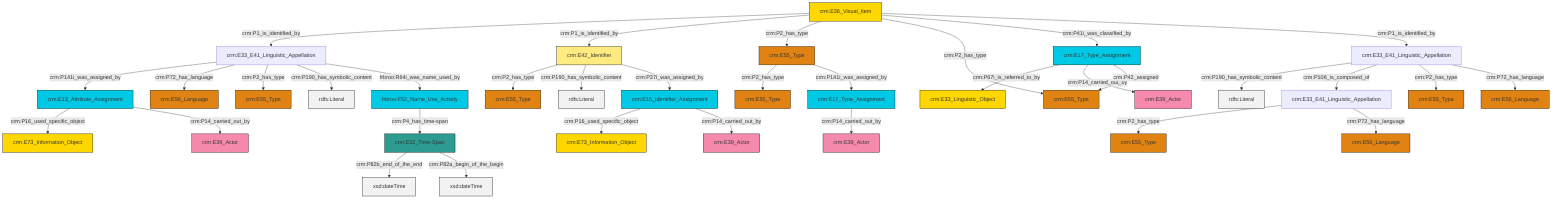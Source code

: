 graph TD
classDef Literal fill:#f2f2f2,stroke:#000000;
classDef CRM_Entity fill:#FFFFFF,stroke:#000000;
classDef Temporal_Entity fill:#00C9E6, stroke:#000000;
classDef Type fill:#E18312, stroke:#000000;
classDef Time-Span fill:#2C9C91, stroke:#000000;
classDef Appellation fill:#FFEB7F, stroke:#000000;
classDef Place fill:#008836, stroke:#000000;
classDef Persistent_Item fill:#B266B2, stroke:#000000;
classDef Conceptual_Object fill:#FFD700, stroke:#000000;
classDef Physical_Thing fill:#D2B48C, stroke:#000000;
classDef Actor fill:#f58aad, stroke:#000000;
classDef PC_Classes fill:#4ce600, stroke:#000000;
classDef Multi fill:#cccccc,stroke:#000000;

6["crm:E33_E41_Linguistic_Appellation"]:::Default -->|crm:P141i_was_assigned_by| 7["crm:E13_Attribute_Assignment"]:::Temporal_Entity
8["crm:E42_Identifier"]:::Appellation -->|crm:P2_has_type| 2["crm:E55_Type"]:::Type
9["crm:E36_Visual_Item"]:::Conceptual_Object -->|crm:P1_is_identified_by| 6["crm:E33_E41_Linguistic_Appellation"]:::Default
9["crm:E36_Visual_Item"]:::Conceptual_Object -->|crm:P1_is_identified_by| 8["crm:E42_Identifier"]:::Appellation
17["crm:E15_Identifier_Assignment"]:::Temporal_Entity -->|crm:P16_used_specific_object| 15["crm:E73_Information_Object"]:::Conceptual_Object
22["crm:E33_E41_Linguistic_Appellation"]:::Default -->|crm:P190_has_symbolic_content| 23[rdfs:Literal]:::Literal
26["crm:E33_E41_Linguistic_Appellation"]:::Default -->|crm:P2_has_type| 24["crm:E55_Type"]:::Type
13["crm:E52_Time-Span"]:::Time-Span -->|crm:P82b_end_of_the_end| 27[xsd:dateTime]:::Literal
7["crm:E13_Attribute_Assignment"]:::Temporal_Entity -->|crm:P16_used_specific_object| 28["crm:E73_Information_Object"]:::Conceptual_Object
6["crm:E33_E41_Linguistic_Appellation"]:::Default -->|crm:P72_has_language| 31["crm:E56_Language"]:::Type
6["crm:E33_E41_Linguistic_Appellation"]:::Default -->|crm:P2_has_type| 4["crm:E55_Type"]:::Type
32["crm:E17_Type_Assignment"]:::Temporal_Entity -->|crm:P67i_is_referred_to_by| 29["crm:E33_Linguistic_Object"]:::Conceptual_Object
26["crm:E33_E41_Linguistic_Appellation"]:::Default -->|crm:P72_has_language| 33["crm:E56_Language"]:::Type
6["crm:E33_E41_Linguistic_Appellation"]:::Default -->|crm:P190_has_symbolic_content| 34[rdfs:Literal]:::Literal
8["crm:E42_Identifier"]:::Appellation -->|crm:P190_has_symbolic_content| 35[rdfs:Literal]:::Literal
22["crm:E33_E41_Linguistic_Appellation"]:::Default -->|crm:P106_is_composed_of| 26["crm:E33_E41_Linguistic_Appellation"]:::Default
18["crm:E55_Type"]:::Type -->|crm:P2_has_type| 38["crm:E55_Type"]:::Type
32["crm:E17_Type_Assignment"]:::Temporal_Entity -->|crm:P14_carried_out_by| 42["crm:E39_Actor"]:::Actor
44["frbroo:F52_Name_Use_Activity"]:::Temporal_Entity -->|crm:P4_has_time-span| 13["crm:E52_Time-Span"]:::Time-Span
9["crm:E36_Visual_Item"]:::Conceptual_Object -->|crm:P2_has_type| 18["crm:E55_Type"]:::Type
13["crm:E52_Time-Span"]:::Time-Span -->|crm:P82a_begin_of_the_begin| 48[xsd:dateTime]:::Literal
22["crm:E33_E41_Linguistic_Appellation"]:::Default -->|crm:P2_has_type| 53["crm:E55_Type"]:::Type
6["crm:E33_E41_Linguistic_Appellation"]:::Default -->|frbroo:R64i_was_name_used_by| 44["frbroo:F52_Name_Use_Activity"]:::Temporal_Entity
7["crm:E13_Attribute_Assignment"]:::Temporal_Entity -->|crm:P14_carried_out_by| 36["crm:E39_Actor"]:::Actor
9["crm:E36_Visual_Item"]:::Conceptual_Object -->|crm:P2_has_type| 50["crm:E55_Type"]:::Type
17["crm:E15_Identifier_Assignment"]:::Temporal_Entity -->|crm:P14_carried_out_by| 0["crm:E39_Actor"]:::Actor
22["crm:E33_E41_Linguistic_Appellation"]:::Default -->|crm:P72_has_language| 57["crm:E56_Language"]:::Type
8["crm:E42_Identifier"]:::Appellation -->|crm:P37i_was_assigned_by| 17["crm:E15_Identifier_Assignment"]:::Temporal_Entity
32["crm:E17_Type_Assignment"]:::Temporal_Entity -->|crm:P42_assigned| 50["crm:E55_Type"]:::Type
20["crm:E17_Type_Assignment"]:::Temporal_Entity -->|crm:P14_carried_out_by| 10["crm:E39_Actor"]:::Actor
9["crm:E36_Visual_Item"]:::Conceptual_Object -->|crm:P41i_was_classified_by| 32["crm:E17_Type_Assignment"]:::Temporal_Entity
9["crm:E36_Visual_Item"]:::Conceptual_Object -->|crm:P1_is_identified_by| 22["crm:E33_E41_Linguistic_Appellation"]:::Default
18["crm:E55_Type"]:::Type -->|crm:P141i_was_assigned_by| 20["crm:E17_Type_Assignment"]:::Temporal_Entity